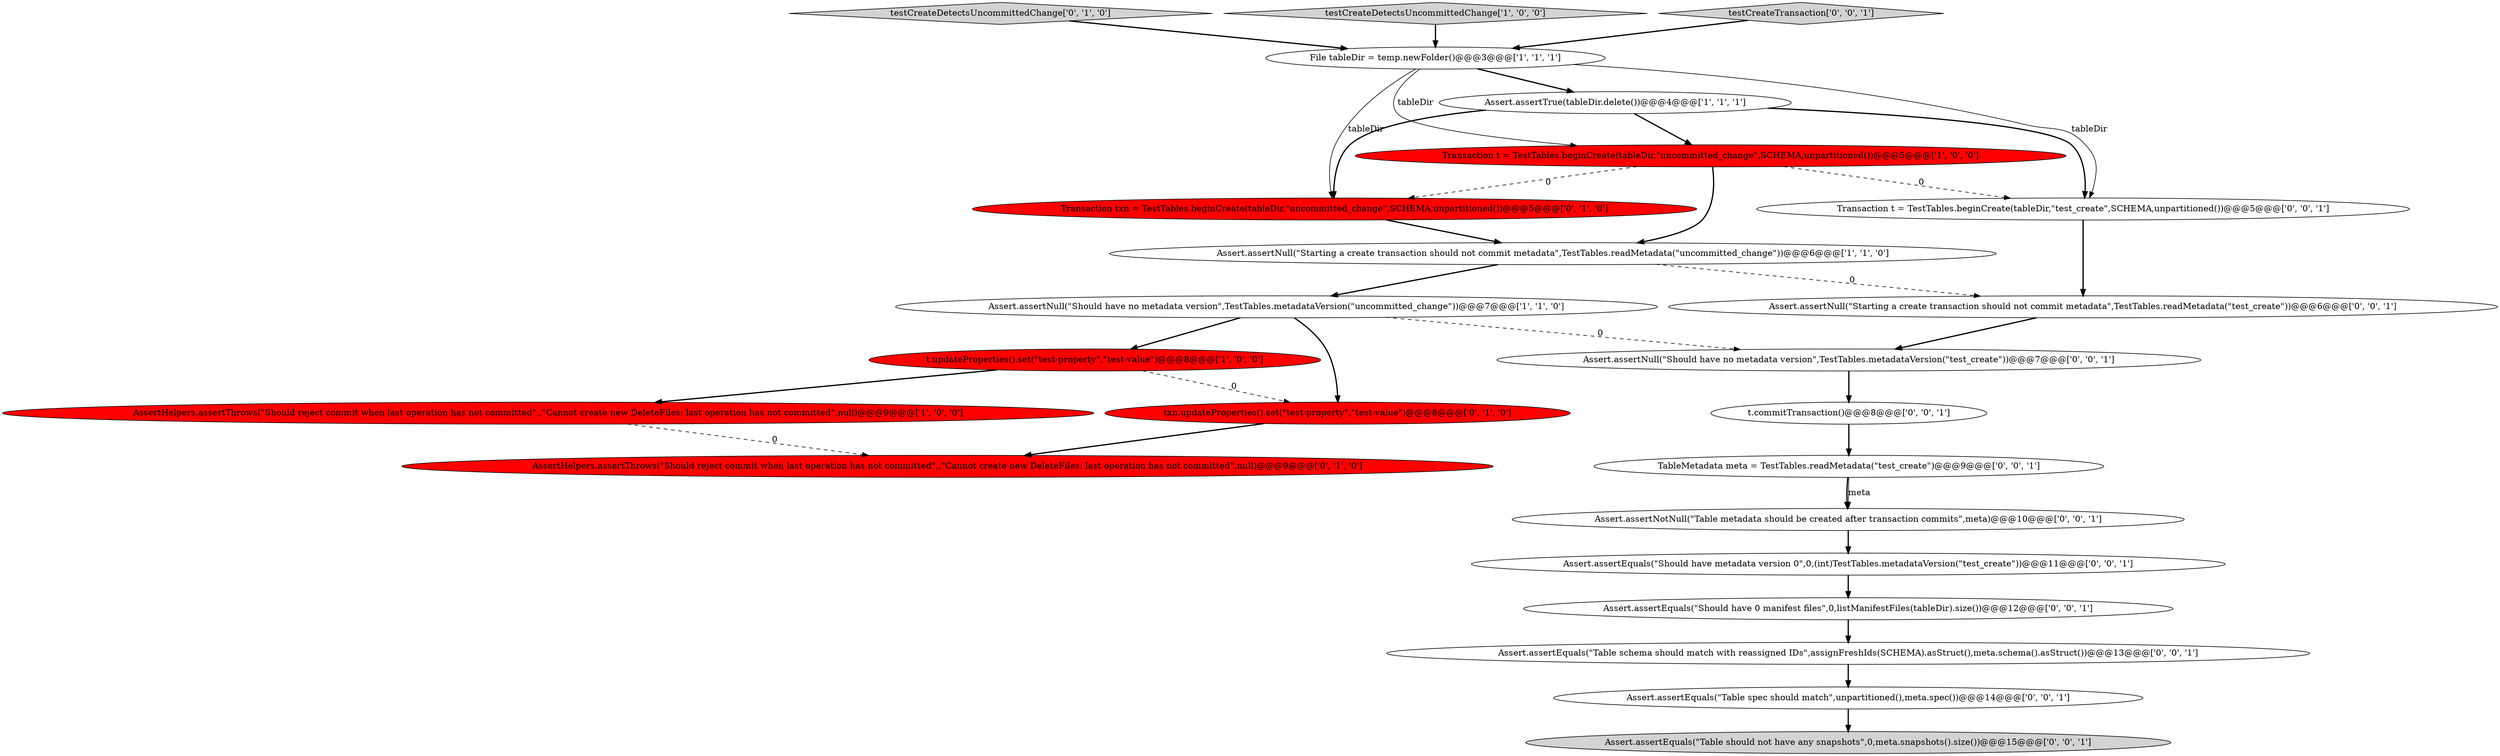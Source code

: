 digraph {
0 [style = filled, label = "Assert.assertTrue(tableDir.delete())@@@4@@@['1', '1', '1']", fillcolor = white, shape = ellipse image = "AAA0AAABBB1BBB"];
12 [style = filled, label = "Assert.assertEquals(\"Table spec should match\",unpartitioned(),meta.spec())@@@14@@@['0', '0', '1']", fillcolor = white, shape = ellipse image = "AAA0AAABBB3BBB"];
10 [style = filled, label = "testCreateDetectsUncommittedChange['0', '1', '0']", fillcolor = lightgray, shape = diamond image = "AAA0AAABBB2BBB"];
14 [style = filled, label = "TableMetadata meta = TestTables.readMetadata(\"test_create\")@@@9@@@['0', '0', '1']", fillcolor = white, shape = ellipse image = "AAA0AAABBB3BBB"];
2 [style = filled, label = "File tableDir = temp.newFolder()@@@3@@@['1', '1', '1']", fillcolor = white, shape = ellipse image = "AAA0AAABBB1BBB"];
5 [style = filled, label = "testCreateDetectsUncommittedChange['1', '0', '0']", fillcolor = lightgray, shape = diamond image = "AAA0AAABBB1BBB"];
8 [style = filled, label = "Transaction txn = TestTables.beginCreate(tableDir,\"uncommitted_change\",SCHEMA,unpartitioned())@@@5@@@['0', '1', '0']", fillcolor = red, shape = ellipse image = "AAA1AAABBB2BBB"];
6 [style = filled, label = "AssertHelpers.assertThrows(\"Should reject commit when last operation has not committed\",,\"Cannot create new DeleteFiles: last operation has not committed\",null)@@@9@@@['1', '0', '0']", fillcolor = red, shape = ellipse image = "AAA1AAABBB1BBB"];
19 [style = filled, label = "Assert.assertEquals(\"Table schema should match with reassigned IDs\",assignFreshIds(SCHEMA).asStruct(),meta.schema().asStruct())@@@13@@@['0', '0', '1']", fillcolor = white, shape = ellipse image = "AAA0AAABBB3BBB"];
16 [style = filled, label = "testCreateTransaction['0', '0', '1']", fillcolor = lightgray, shape = diamond image = "AAA0AAABBB3BBB"];
11 [style = filled, label = "txn.updateProperties().set(\"test-property\",\"test-value\")@@@8@@@['0', '1', '0']", fillcolor = red, shape = ellipse image = "AAA1AAABBB2BBB"];
7 [style = filled, label = "t.updateProperties().set(\"test-property\",\"test-value\")@@@8@@@['1', '0', '0']", fillcolor = red, shape = ellipse image = "AAA1AAABBB1BBB"];
20 [style = filled, label = "t.commitTransaction()@@@8@@@['0', '0', '1']", fillcolor = white, shape = ellipse image = "AAA0AAABBB3BBB"];
22 [style = filled, label = "Assert.assertEquals(\"Should have 0 manifest files\",0,listManifestFiles(tableDir).size())@@@12@@@['0', '0', '1']", fillcolor = white, shape = ellipse image = "AAA0AAABBB3BBB"];
18 [style = filled, label = "Assert.assertNull(\"Should have no metadata version\",TestTables.metadataVersion(\"test_create\"))@@@7@@@['0', '0', '1']", fillcolor = white, shape = ellipse image = "AAA0AAABBB3BBB"];
23 [style = filled, label = "Assert.assertEquals(\"Table should not have any snapshots\",0,meta.snapshots().size())@@@15@@@['0', '0', '1']", fillcolor = lightgray, shape = ellipse image = "AAA0AAABBB3BBB"];
3 [style = filled, label = "Transaction t = TestTables.beginCreate(tableDir,\"uncommitted_change\",SCHEMA,unpartitioned())@@@5@@@['1', '0', '0']", fillcolor = red, shape = ellipse image = "AAA1AAABBB1BBB"];
17 [style = filled, label = "Assert.assertNotNull(\"Table metadata should be created after transaction commits\",meta)@@@10@@@['0', '0', '1']", fillcolor = white, shape = ellipse image = "AAA0AAABBB3BBB"];
4 [style = filled, label = "Assert.assertNull(\"Should have no metadata version\",TestTables.metadataVersion(\"uncommitted_change\"))@@@7@@@['1', '1', '0']", fillcolor = white, shape = ellipse image = "AAA0AAABBB1BBB"];
15 [style = filled, label = "Assert.assertEquals(\"Should have metadata version 0\",0,(int)TestTables.metadataVersion(\"test_create\"))@@@11@@@['0', '0', '1']", fillcolor = white, shape = ellipse image = "AAA0AAABBB3BBB"];
9 [style = filled, label = "AssertHelpers.assertThrows(\"Should reject commit when last operation has not committed\",,\"Cannot create new DeleteFiles: last operation has not committed\",null)@@@9@@@['0', '1', '0']", fillcolor = red, shape = ellipse image = "AAA1AAABBB2BBB"];
21 [style = filled, label = "Transaction t = TestTables.beginCreate(tableDir,\"test_create\",SCHEMA,unpartitioned())@@@5@@@['0', '0', '1']", fillcolor = white, shape = ellipse image = "AAA0AAABBB3BBB"];
13 [style = filled, label = "Assert.assertNull(\"Starting a create transaction should not commit metadata\",TestTables.readMetadata(\"test_create\"))@@@6@@@['0', '0', '1']", fillcolor = white, shape = ellipse image = "AAA0AAABBB3BBB"];
1 [style = filled, label = "Assert.assertNull(\"Starting a create transaction should not commit metadata\",TestTables.readMetadata(\"uncommitted_change\"))@@@6@@@['1', '1', '0']", fillcolor = white, shape = ellipse image = "AAA0AAABBB1BBB"];
0->3 [style = bold, label=""];
4->18 [style = dashed, label="0"];
1->4 [style = bold, label=""];
3->1 [style = bold, label=""];
22->19 [style = bold, label=""];
19->12 [style = bold, label=""];
3->21 [style = dashed, label="0"];
6->9 [style = dashed, label="0"];
7->11 [style = dashed, label="0"];
14->17 [style = bold, label=""];
20->14 [style = bold, label=""];
0->21 [style = bold, label=""];
16->2 [style = bold, label=""];
2->21 [style = solid, label="tableDir"];
11->9 [style = bold, label=""];
4->7 [style = bold, label=""];
15->22 [style = bold, label=""];
2->3 [style = solid, label="tableDir"];
1->13 [style = dashed, label="0"];
8->1 [style = bold, label=""];
18->20 [style = bold, label=""];
5->2 [style = bold, label=""];
2->0 [style = bold, label=""];
2->8 [style = solid, label="tableDir"];
7->6 [style = bold, label=""];
0->8 [style = bold, label=""];
17->15 [style = bold, label=""];
3->8 [style = dashed, label="0"];
10->2 [style = bold, label=""];
12->23 [style = bold, label=""];
4->11 [style = bold, label=""];
14->17 [style = solid, label="meta"];
13->18 [style = bold, label=""];
21->13 [style = bold, label=""];
}
